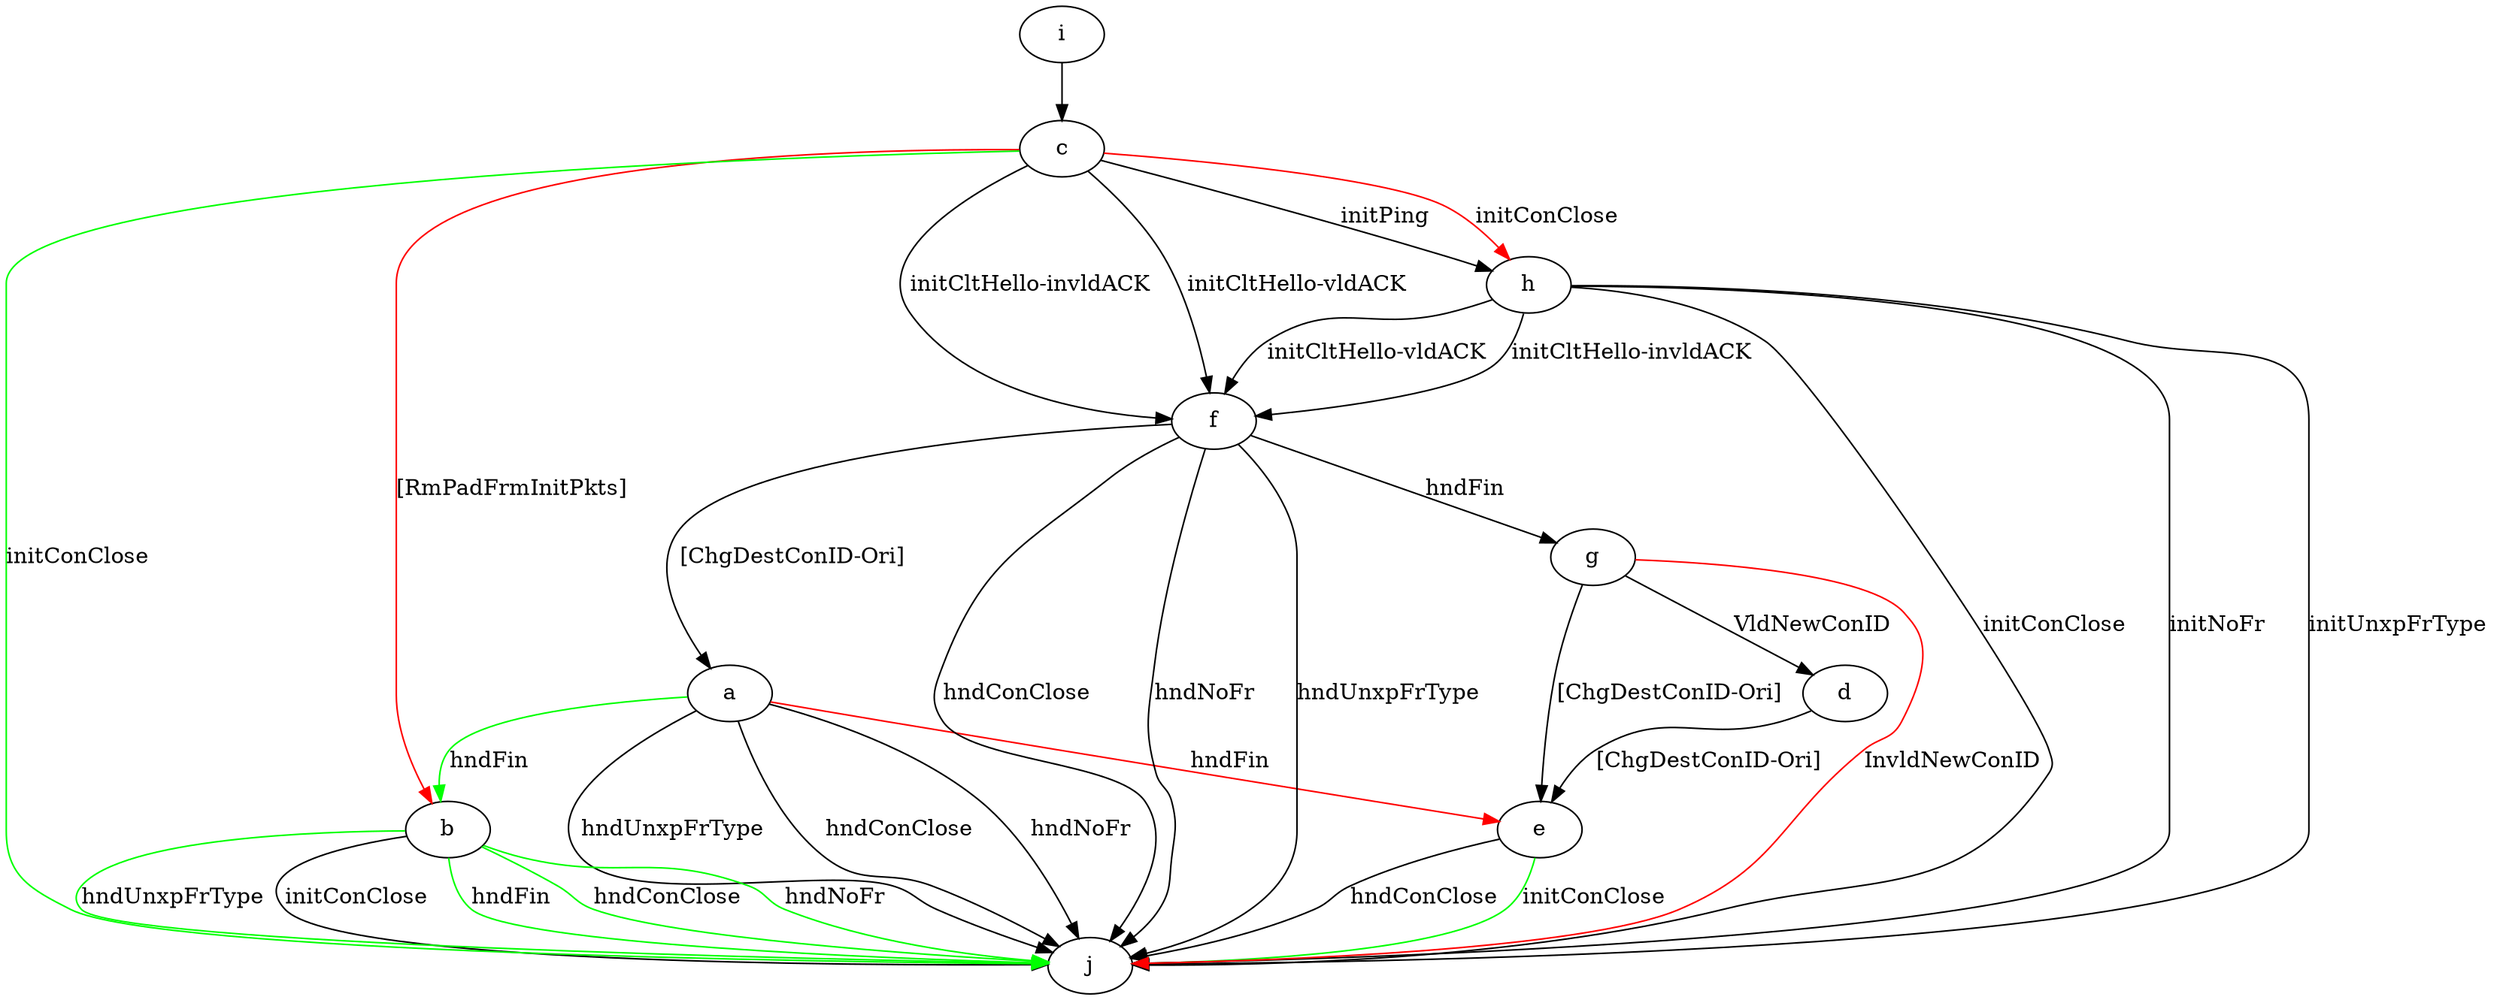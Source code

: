 digraph "" {
	a -> b	[key=0,
		color=green,
		label="hndFin "];
	a -> e	[key=0,
		color=red,
		label="hndFin "];
	a -> j	[key=0,
		label="hndConClose "];
	a -> j	[key=1,
		label="hndNoFr "];
	a -> j	[key=2,
		label="hndUnxpFrType "];
	b -> j	[key=0,
		label="initConClose "];
	b -> j	[key=1,
		color=green,
		label="hndFin "];
	b -> j	[key=2,
		color=green,
		label="hndConClose "];
	b -> j	[key=3,
		color=green,
		label="hndNoFr "];
	b -> j	[key=4,
		color=green,
		label="hndUnxpFrType "];
	c -> b	[key=0,
		color=red,
		label="[RmPadFrmInitPkts] "];
	c -> f	[key=0,
		label="initCltHello-vldACK "];
	c -> f	[key=1,
		label="initCltHello-invldACK "];
	c -> h	[key=0,
		label="initPing "];
	c -> h	[key=1,
		color=red,
		label="initConClose "];
	c -> j	[key=0,
		color=green,
		label="initConClose "];
	d -> e	[key=0,
		label="[ChgDestConID-Ori] "];
	e -> j	[key=0,
		label="hndConClose "];
	e -> j	[key=1,
		color=green,
		label="initConClose "];
	f -> a	[key=0,
		label="[ChgDestConID-Ori] "];
	f -> g	[key=0,
		label="hndFin "];
	f -> j	[key=0,
		label="hndConClose "];
	f -> j	[key=1,
		label="hndNoFr "];
	f -> j	[key=2,
		label="hndUnxpFrType "];
	g -> d	[key=0,
		label="VldNewConID "];
	g -> e	[key=0,
		label="[ChgDestConID-Ori] "];
	g -> j	[key=0,
		color=red,
		label="InvldNewConID "];
	h -> f	[key=0,
		label="initCltHello-vldACK "];
	h -> f	[key=1,
		label="initCltHello-invldACK "];
	h -> j	[key=0,
		label="initConClose "];
	h -> j	[key=1,
		label="initNoFr "];
	h -> j	[key=2,
		label="initUnxpFrType "];
	i -> c	[key=0];
}
